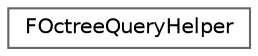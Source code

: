 digraph "Graphical Class Hierarchy"
{
 // INTERACTIVE_SVG=YES
 // LATEX_PDF_SIZE
  bgcolor="transparent";
  edge [fontname=Helvetica,fontsize=10,labelfontname=Helvetica,labelfontsize=10];
  node [fontname=Helvetica,fontsize=10,shape=box,height=0.2,width=0.4];
  rankdir="LR";
  Node0 [id="Node000000",label="FOctreeQueryHelper",height=0.2,width=0.4,color="grey40", fillcolor="white", style="filled",URL="$da/dd4/classFOctreeQueryHelper.html",tooltip=" "];
}
